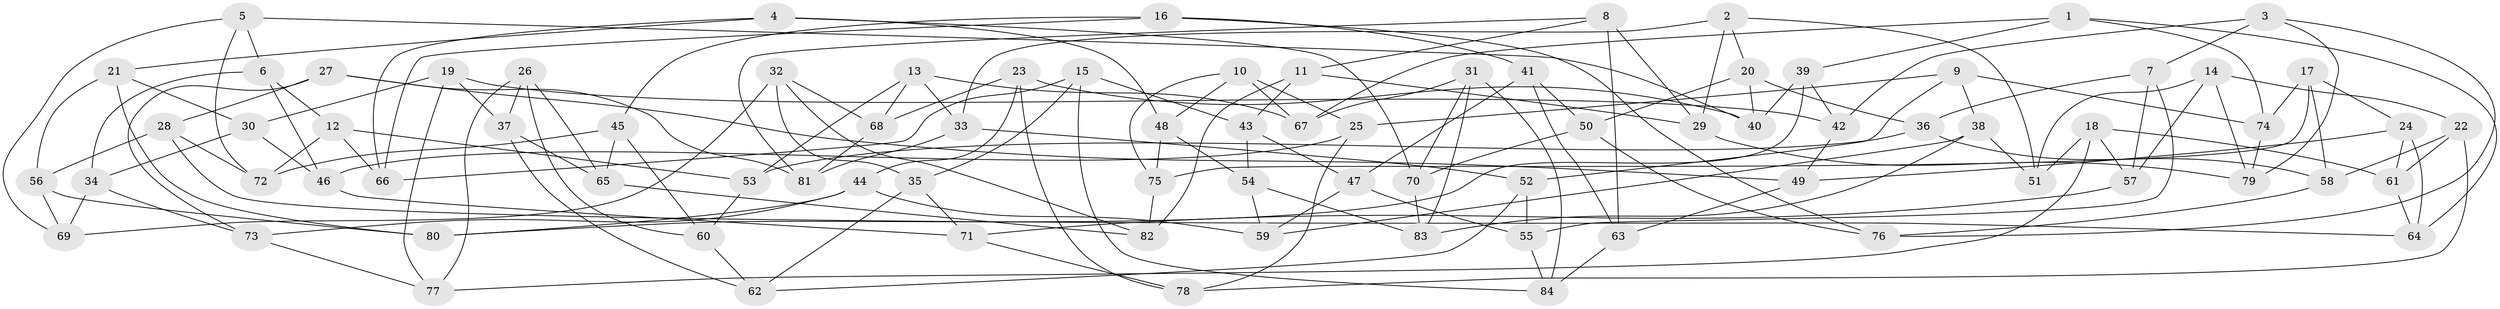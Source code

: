 // coarse degree distribution, {5: 0.19047619047619047, 4: 0.47619047619047616, 3: 0.09523809523809523, 6: 0.07142857142857142, 9: 0.047619047619047616, 8: 0.023809523809523808, 2: 0.023809523809523808, 11: 0.023809523809523808, 10: 0.023809523809523808, 7: 0.023809523809523808}
// Generated by graph-tools (version 1.1) at 2025/03/03/04/25 22:03:27]
// undirected, 84 vertices, 168 edges
graph export_dot {
graph [start="1"]
  node [color=gray90,style=filled];
  1;
  2;
  3;
  4;
  5;
  6;
  7;
  8;
  9;
  10;
  11;
  12;
  13;
  14;
  15;
  16;
  17;
  18;
  19;
  20;
  21;
  22;
  23;
  24;
  25;
  26;
  27;
  28;
  29;
  30;
  31;
  32;
  33;
  34;
  35;
  36;
  37;
  38;
  39;
  40;
  41;
  42;
  43;
  44;
  45;
  46;
  47;
  48;
  49;
  50;
  51;
  52;
  53;
  54;
  55;
  56;
  57;
  58;
  59;
  60;
  61;
  62;
  63;
  64;
  65;
  66;
  67;
  68;
  69;
  70;
  71;
  72;
  73;
  74;
  75;
  76;
  77;
  78;
  79;
  80;
  81;
  82;
  83;
  84;
  1 -- 67;
  1 -- 39;
  1 -- 74;
  1 -- 64;
  2 -- 51;
  2 -- 20;
  2 -- 29;
  2 -- 33;
  3 -- 42;
  3 -- 7;
  3 -- 76;
  3 -- 79;
  4 -- 21;
  4 -- 70;
  4 -- 48;
  4 -- 66;
  5 -- 40;
  5 -- 72;
  5 -- 69;
  5 -- 6;
  6 -- 46;
  6 -- 34;
  6 -- 12;
  7 -- 36;
  7 -- 57;
  7 -- 55;
  8 -- 29;
  8 -- 11;
  8 -- 81;
  8 -- 63;
  9 -- 38;
  9 -- 25;
  9 -- 52;
  9 -- 74;
  10 -- 48;
  10 -- 67;
  10 -- 75;
  10 -- 25;
  11 -- 29;
  11 -- 43;
  11 -- 82;
  12 -- 66;
  12 -- 72;
  12 -- 53;
  13 -- 53;
  13 -- 33;
  13 -- 68;
  13 -- 67;
  14 -- 51;
  14 -- 22;
  14 -- 57;
  14 -- 79;
  15 -- 84;
  15 -- 43;
  15 -- 35;
  15 -- 66;
  16 -- 66;
  16 -- 45;
  16 -- 76;
  16 -- 41;
  17 -- 75;
  17 -- 58;
  17 -- 74;
  17 -- 24;
  18 -- 51;
  18 -- 57;
  18 -- 61;
  18 -- 77;
  19 -- 37;
  19 -- 42;
  19 -- 77;
  19 -- 30;
  20 -- 36;
  20 -- 40;
  20 -- 50;
  21 -- 80;
  21 -- 30;
  21 -- 56;
  22 -- 78;
  22 -- 61;
  22 -- 58;
  23 -- 78;
  23 -- 44;
  23 -- 40;
  23 -- 68;
  24 -- 64;
  24 -- 61;
  24 -- 49;
  25 -- 78;
  25 -- 46;
  26 -- 77;
  26 -- 37;
  26 -- 60;
  26 -- 65;
  27 -- 49;
  27 -- 73;
  27 -- 28;
  27 -- 81;
  28 -- 64;
  28 -- 72;
  28 -- 56;
  29 -- 79;
  30 -- 34;
  30 -- 46;
  31 -- 84;
  31 -- 83;
  31 -- 70;
  31 -- 67;
  32 -- 35;
  32 -- 68;
  32 -- 69;
  32 -- 82;
  33 -- 81;
  33 -- 52;
  34 -- 73;
  34 -- 69;
  35 -- 71;
  35 -- 62;
  36 -- 53;
  36 -- 58;
  37 -- 62;
  37 -- 65;
  38 -- 59;
  38 -- 51;
  38 -- 83;
  39 -- 42;
  39 -- 80;
  39 -- 40;
  41 -- 50;
  41 -- 63;
  41 -- 47;
  42 -- 49;
  43 -- 54;
  43 -- 47;
  44 -- 80;
  44 -- 73;
  44 -- 59;
  45 -- 72;
  45 -- 60;
  45 -- 65;
  46 -- 71;
  47 -- 59;
  47 -- 55;
  48 -- 75;
  48 -- 54;
  49 -- 63;
  50 -- 70;
  50 -- 76;
  52 -- 55;
  52 -- 62;
  53 -- 60;
  54 -- 59;
  54 -- 83;
  55 -- 84;
  56 -- 69;
  56 -- 80;
  57 -- 71;
  58 -- 76;
  60 -- 62;
  61 -- 64;
  63 -- 84;
  65 -- 82;
  68 -- 81;
  70 -- 83;
  71 -- 78;
  73 -- 77;
  74 -- 79;
  75 -- 82;
}

